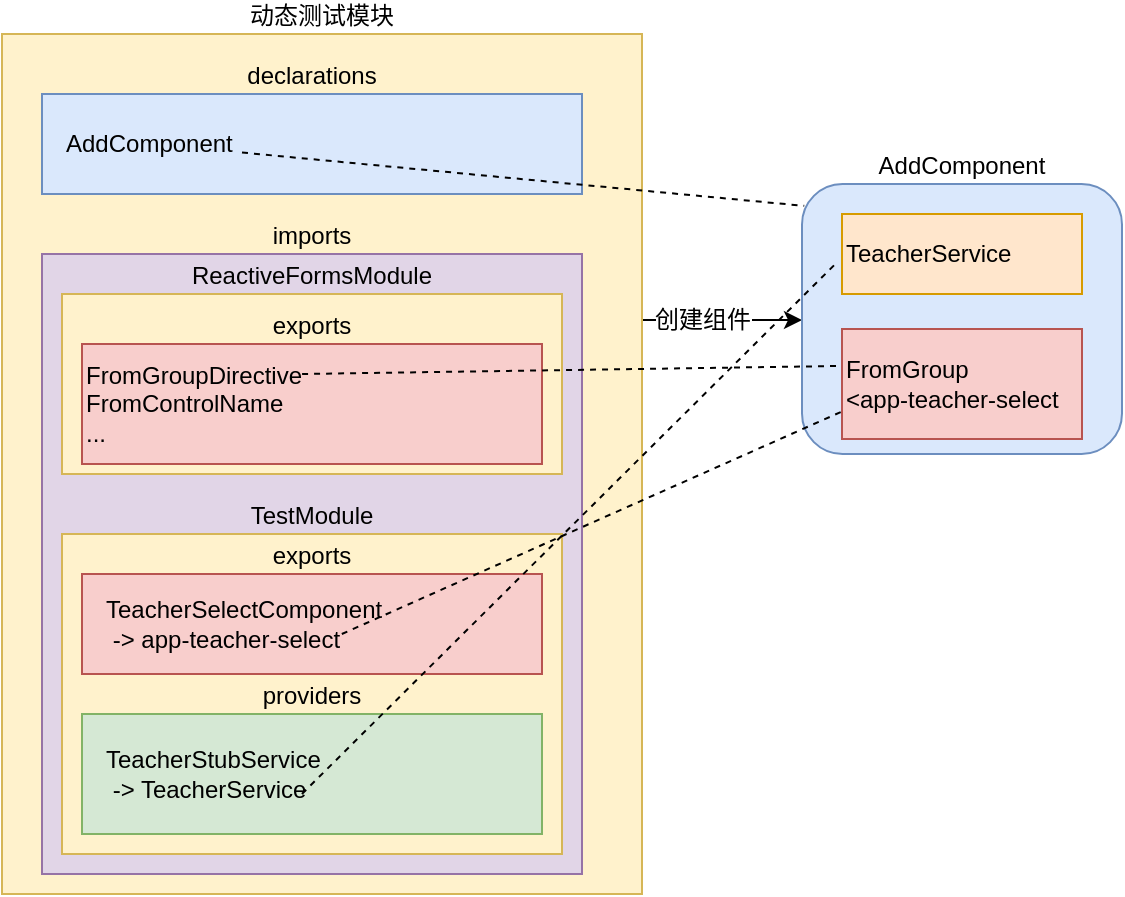 <mxfile version="12.6.5" type="device"><diagram id="-0Eg_Li7bRVtbim4xSxy" name="Page-1"><mxGraphModel dx="808" dy="459" grid="0" gridSize="10" guides="1" tooltips="1" connect="1" arrows="1" fold="1" page="0" pageScale="1" pageWidth="827" pageHeight="1169" math="0" shadow="0"><root><mxCell id="0"/><mxCell id="1" parent="0"/><mxCell id="P96p2SuL91aYI4AmMeau-10" style="edgeStyle=orthogonalEdgeStyle;rounded=0;orthogonalLoop=1;jettySize=auto;html=1;" edge="1" parent="1" source="Ofh9MisEXewbl1tgk-cP-1" target="P96p2SuL91aYI4AmMeau-3"><mxGeometry relative="1" as="geometry"><Array as="points"><mxPoint x="470" y="263"/><mxPoint x="470" y="263"/></Array></mxGeometry></mxCell><mxCell id="P96p2SuL91aYI4AmMeau-11" value="创建组件" style="text;html=1;align=center;verticalAlign=middle;resizable=0;points=[];labelBackgroundColor=#ffffff;" vertex="1" connectable="0" parent="P96p2SuL91aYI4AmMeau-10"><mxGeometry x="-0.25" y="7" relative="1" as="geometry"><mxPoint x="-0.29" y="6.47" as="offset"/></mxGeometry></mxCell><mxCell id="Ofh9MisEXewbl1tgk-cP-1" value="动态测试模块" style="rounded=0;whiteSpace=wrap;html=1;labelPosition=center;verticalLabelPosition=top;align=center;verticalAlign=bottom;fillColor=#fff2cc;strokeColor=#d6b656;" parent="1" vertex="1"><mxGeometry x="120" y="120" width="320" height="430" as="geometry"/></mxCell><mxCell id="Ofh9MisEXewbl1tgk-cP-2" value="declarations" style="rounded=0;whiteSpace=wrap;html=1;labelPosition=center;verticalLabelPosition=top;align=center;verticalAlign=bottom;fillColor=#dae8fc;strokeColor=#6c8ebf;" parent="1" vertex="1"><mxGeometry x="140" y="150" width="270" height="50" as="geometry"/></mxCell><mxCell id="Ofh9MisEXewbl1tgk-cP-3" value="imports" style="rounded=0;whiteSpace=wrap;html=1;labelPosition=center;verticalLabelPosition=top;align=center;verticalAlign=bottom;fillColor=#e1d5e7;strokeColor=#9673a6;" parent="1" vertex="1"><mxGeometry x="140" y="230" width="270" height="310" as="geometry"/></mxCell><mxCell id="Ofh9MisEXewbl1tgk-cP-5" value="AddComponent&lt;br&gt;" style="text;html=1;strokeColor=none;fillColor=none;align=left;verticalAlign=middle;whiteSpace=wrap;rounded=0;labelPosition=center;verticalLabelPosition=middle;" parent="1" vertex="1"><mxGeometry x="150" y="155" width="90" height="40" as="geometry"/></mxCell><mxCell id="Ofh9MisEXewbl1tgk-cP-6" value="ReactiveFormsModule" style="rounded=0;whiteSpace=wrap;html=1;align=center;labelPosition=center;verticalLabelPosition=top;verticalAlign=bottom;fillColor=#fff2cc;strokeColor=#d6b656;" parent="1" vertex="1"><mxGeometry x="150" y="250" width="250" height="90" as="geometry"/></mxCell><mxCell id="Ofh9MisEXewbl1tgk-cP-9" value="" style="group" parent="1" vertex="1" connectable="0"><mxGeometry x="160" y="275" width="230" height="60" as="geometry"/></mxCell><mxCell id="Ofh9MisEXewbl1tgk-cP-8" value="exports" style="rounded=0;whiteSpace=wrap;html=1;align=center;fillColor=#f8cecc;strokeColor=#b85450;labelPosition=center;verticalLabelPosition=top;verticalAlign=bottom;" parent="Ofh9MisEXewbl1tgk-cP-9" vertex="1"><mxGeometry width="230" height="60" as="geometry"/></mxCell><mxCell id="Ofh9MisEXewbl1tgk-cP-7" value="FromGroupDirective&lt;br&gt;FromControlName&lt;br&gt;..." style="text;html=1;strokeColor=none;fillColor=none;align=left;verticalAlign=middle;whiteSpace=wrap;rounded=0;" parent="Ofh9MisEXewbl1tgk-cP-9" vertex="1"><mxGeometry y="10" width="140" height="40" as="geometry"/></mxCell><mxCell id="Ofh9MisEXewbl1tgk-cP-10" value="TestModule" style="rounded=0;whiteSpace=wrap;html=1;align=center;fillColor=#fff2cc;strokeColor=#d6b656;labelPosition=center;verticalLabelPosition=top;verticalAlign=bottom;" parent="1" vertex="1"><mxGeometry x="150" y="370" width="250" height="160" as="geometry"/></mxCell><mxCell id="Ofh9MisEXewbl1tgk-cP-11" value="exports" style="rounded=0;whiteSpace=wrap;html=1;align=center;fillColor=#f8cecc;strokeColor=#b85450;labelPosition=center;verticalLabelPosition=top;verticalAlign=bottom;" parent="1" vertex="1"><mxGeometry x="160" y="390" width="230" height="50" as="geometry"/></mxCell><mxCell id="Ofh9MisEXewbl1tgk-cP-12" value="TeacherSelectComponent&lt;br&gt;&amp;nbsp;-&amp;gt; app-teacher-select" style="text;html=1;strokeColor=none;fillColor=none;align=left;verticalAlign=middle;whiteSpace=wrap;rounded=0;labelPosition=center;verticalLabelPosition=middle;" parent="1" vertex="1"><mxGeometry x="170" y="400" width="210" height="30" as="geometry"/></mxCell><mxCell id="P96p2SuL91aYI4AmMeau-1" value="providers" style="rounded=0;whiteSpace=wrap;html=1;fillColor=#d5e8d4;strokeColor=#82b366;labelPosition=center;verticalLabelPosition=top;align=center;verticalAlign=bottom;" vertex="1" parent="1"><mxGeometry x="160" y="460" width="230" height="60" as="geometry"/></mxCell><mxCell id="P96p2SuL91aYI4AmMeau-2" value="TeacherStubService&lt;br&gt;&amp;nbsp;-&amp;gt; TeacherService&amp;nbsp;&amp;nbsp;" style="text;html=1;strokeColor=none;fillColor=none;align=left;verticalAlign=middle;whiteSpace=wrap;rounded=0;" vertex="1" parent="1"><mxGeometry x="170" y="470" width="210" height="40" as="geometry"/></mxCell><mxCell id="P96p2SuL91aYI4AmMeau-3" value="AddComponent" style="rounded=1;whiteSpace=wrap;html=1;align=center;labelPosition=center;verticalLabelPosition=top;verticalAlign=bottom;fillColor=#dae8fc;strokeColor=#6c8ebf;" vertex="1" parent="1"><mxGeometry x="520" y="195" width="160" height="135" as="geometry"/></mxCell><mxCell id="P96p2SuL91aYI4AmMeau-4" value="TeacherService" style="rounded=0;whiteSpace=wrap;html=1;align=left;fillColor=#ffe6cc;strokeColor=#d79b00;" vertex="1" parent="1"><mxGeometry x="540" y="210" width="120" height="40" as="geometry"/></mxCell><mxCell id="P96p2SuL91aYI4AmMeau-5" value="FromGroup&lt;br&gt;&amp;lt;app-teacher-select" style="rounded=0;whiteSpace=wrap;html=1;align=left;fillColor=#f8cecc;strokeColor=#b85450;" vertex="1" parent="1"><mxGeometry x="540" y="267.5" width="120" height="55" as="geometry"/></mxCell><mxCell id="P96p2SuL91aYI4AmMeau-6" value="" style="endArrow=none;dashed=1;html=1;entryX=0.007;entryY=0.081;entryDx=0;entryDy=0;entryPerimeter=0;" edge="1" parent="1" source="Ofh9MisEXewbl1tgk-cP-5" target="P96p2SuL91aYI4AmMeau-3"><mxGeometry width="50" height="50" relative="1" as="geometry"><mxPoint x="450" y="180" as="sourcePoint"/><mxPoint x="500" y="130" as="targetPoint"/></mxGeometry></mxCell><mxCell id="P96p2SuL91aYI4AmMeau-7" value="" style="endArrow=none;dashed=1;html=1;exitX=0.476;exitY=0.75;exitDx=0;exitDy=0;exitPerimeter=0;entryX=-0.024;entryY=0.614;entryDx=0;entryDy=0;entryPerimeter=0;" edge="1" parent="1" source="P96p2SuL91aYI4AmMeau-2" target="P96p2SuL91aYI4AmMeau-4"><mxGeometry width="50" height="50" relative="1" as="geometry"><mxPoint x="500" y="470" as="sourcePoint"/><mxPoint x="550" y="420" as="targetPoint"/></mxGeometry></mxCell><mxCell id="P96p2SuL91aYI4AmMeau-8" value="" style="endArrow=none;dashed=1;html=1;exitX=0.786;exitY=0.125;exitDx=0;exitDy=0;exitPerimeter=0;entryX=-0.005;entryY=0.336;entryDx=0;entryDy=0;entryPerimeter=0;" edge="1" parent="1" source="Ofh9MisEXewbl1tgk-cP-7" target="P96p2SuL91aYI4AmMeau-5"><mxGeometry width="50" height="50" relative="1" as="geometry"><mxPoint x="520" y="430" as="sourcePoint"/><mxPoint x="570" y="380" as="targetPoint"/><Array as="points"/></mxGeometry></mxCell><mxCell id="P96p2SuL91aYI4AmMeau-9" value="" style="endArrow=none;dashed=1;html=1;exitX=0.571;exitY=0.667;exitDx=0;exitDy=0;exitPerimeter=0;entryX=0;entryY=0.75;entryDx=0;entryDy=0;" edge="1" parent="1" source="Ofh9MisEXewbl1tgk-cP-12" target="P96p2SuL91aYI4AmMeau-5"><mxGeometry width="50" height="50" relative="1" as="geometry"><mxPoint x="490" y="470" as="sourcePoint"/><mxPoint x="540" y="420" as="targetPoint"/></mxGeometry></mxCell></root></mxGraphModel></diagram></mxfile>